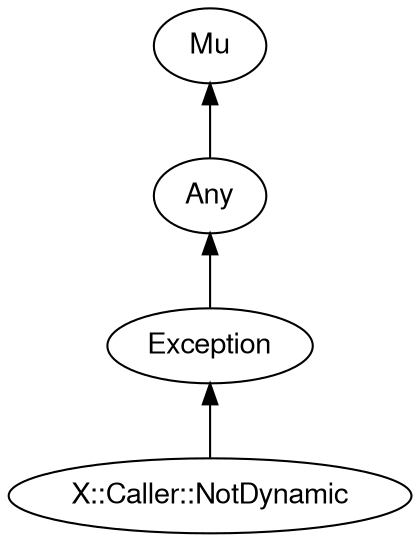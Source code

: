 digraph "perl6-type-graph" {
    rankdir=BT;
    splines=polyline;
    overlap=false; 
    // Types
    "X::Caller::NotDynamic" [color="#000000", fontcolor="#000000", href="/type/X::Caller::NotDynamic", fontname="FreeSans"];
    "Mu" [color="#000000", fontcolor="#000000", href="/type/Mu", fontname="FreeSans"];
    "Any" [color="#000000", fontcolor="#000000", href="/type/Any", fontname="FreeSans"];
    "Exception" [color="#000000", fontcolor="#000000", href="/type/Exception", fontname="FreeSans"];

    // Superclasses
    "X::Caller::NotDynamic" -> "Exception" [color="#000000"];
    "Any" -> "Mu" [color="#000000"];
    "Exception" -> "Any" [color="#000000"];

    // Roles
}
